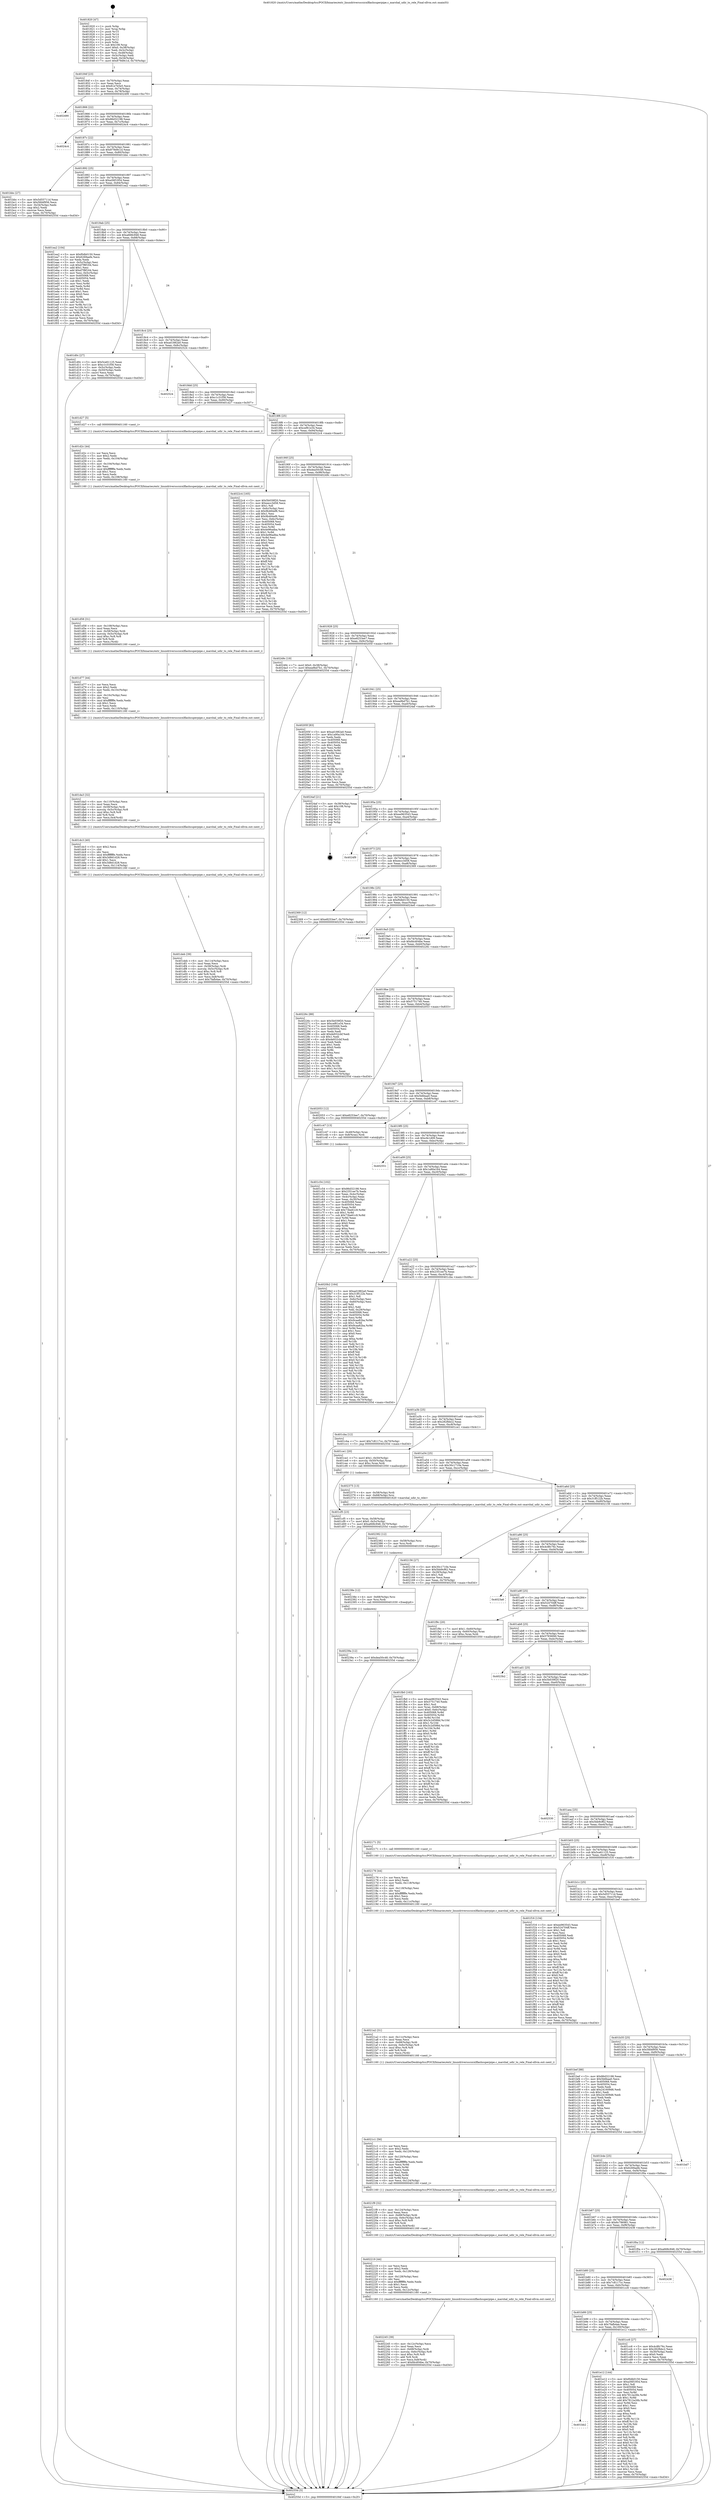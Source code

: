 digraph "0x401820" {
  label = "0x401820 (/mnt/c/Users/mathe/Desktop/tcc/POCII/binaries/extr_linuxdriversscsicxlflashsuperpipe.c_marshal_udir_to_rele_Final-ollvm.out::main(0))"
  labelloc = "t"
  node[shape=record]

  Entry [label="",width=0.3,height=0.3,shape=circle,fillcolor=black,style=filled]
  "0x40184f" [label="{
     0x40184f [23]\l
     | [instrs]\l
     &nbsp;&nbsp;0x40184f \<+3\>: mov -0x70(%rbp),%eax\l
     &nbsp;&nbsp;0x401852 \<+2\>: mov %eax,%ecx\l
     &nbsp;&nbsp;0x401854 \<+6\>: sub $0x81e7b5e5,%ecx\l
     &nbsp;&nbsp;0x40185a \<+3\>: mov %eax,-0x74(%rbp)\l
     &nbsp;&nbsp;0x40185d \<+3\>: mov %ecx,-0x78(%rbp)\l
     &nbsp;&nbsp;0x401860 \<+6\>: je 0000000000402490 \<main+0xc70\>\l
  }"]
  "0x402490" [label="{
     0x402490\l
  }", style=dashed]
  "0x401866" [label="{
     0x401866 [22]\l
     | [instrs]\l
     &nbsp;&nbsp;0x401866 \<+5\>: jmp 000000000040186b \<main+0x4b\>\l
     &nbsp;&nbsp;0x40186b \<+3\>: mov -0x74(%rbp),%eax\l
     &nbsp;&nbsp;0x40186e \<+5\>: sub $0x86d32198,%eax\l
     &nbsp;&nbsp;0x401873 \<+3\>: mov %eax,-0x7c(%rbp)\l
     &nbsp;&nbsp;0x401876 \<+6\>: je 00000000004024c4 \<main+0xca4\>\l
  }"]
  Exit [label="",width=0.3,height=0.3,shape=circle,fillcolor=black,style=filled,peripheries=2]
  "0x4024c4" [label="{
     0x4024c4\l
  }", style=dashed]
  "0x40187c" [label="{
     0x40187c [22]\l
     | [instrs]\l
     &nbsp;&nbsp;0x40187c \<+5\>: jmp 0000000000401881 \<main+0x61\>\l
     &nbsp;&nbsp;0x401881 \<+3\>: mov -0x74(%rbp),%eax\l
     &nbsp;&nbsp;0x401884 \<+5\>: sub $0x879d9c1d,%eax\l
     &nbsp;&nbsp;0x401889 \<+3\>: mov %eax,-0x80(%rbp)\l
     &nbsp;&nbsp;0x40188c \<+6\>: je 0000000000401bbc \<main+0x39c\>\l
  }"]
  "0x40239a" [label="{
     0x40239a [12]\l
     | [instrs]\l
     &nbsp;&nbsp;0x40239a \<+7\>: movl $0xdea50c48,-0x70(%rbp)\l
     &nbsp;&nbsp;0x4023a1 \<+5\>: jmp 000000000040255d \<main+0xd3d\>\l
  }"]
  "0x401bbc" [label="{
     0x401bbc [27]\l
     | [instrs]\l
     &nbsp;&nbsp;0x401bbc \<+5\>: mov $0x5d55711d,%eax\l
     &nbsp;&nbsp;0x401bc1 \<+5\>: mov $0x5fd4f956,%ecx\l
     &nbsp;&nbsp;0x401bc6 \<+3\>: mov -0x34(%rbp),%edx\l
     &nbsp;&nbsp;0x401bc9 \<+3\>: cmp $0x2,%edx\l
     &nbsp;&nbsp;0x401bcc \<+3\>: cmovne %ecx,%eax\l
     &nbsp;&nbsp;0x401bcf \<+3\>: mov %eax,-0x70(%rbp)\l
     &nbsp;&nbsp;0x401bd2 \<+5\>: jmp 000000000040255d \<main+0xd3d\>\l
  }"]
  "0x401892" [label="{
     0x401892 [25]\l
     | [instrs]\l
     &nbsp;&nbsp;0x401892 \<+5\>: jmp 0000000000401897 \<main+0x77\>\l
     &nbsp;&nbsp;0x401897 \<+3\>: mov -0x74(%rbp),%eax\l
     &nbsp;&nbsp;0x40189a \<+5\>: sub $0xa56f1954,%eax\l
     &nbsp;&nbsp;0x40189f \<+6\>: mov %eax,-0x84(%rbp)\l
     &nbsp;&nbsp;0x4018a5 \<+6\>: je 0000000000401ea2 \<main+0x682\>\l
  }"]
  "0x40255d" [label="{
     0x40255d [5]\l
     | [instrs]\l
     &nbsp;&nbsp;0x40255d \<+5\>: jmp 000000000040184f \<main+0x2f\>\l
  }"]
  "0x401820" [label="{
     0x401820 [47]\l
     | [instrs]\l
     &nbsp;&nbsp;0x401820 \<+1\>: push %rbp\l
     &nbsp;&nbsp;0x401821 \<+3\>: mov %rsp,%rbp\l
     &nbsp;&nbsp;0x401824 \<+2\>: push %r15\l
     &nbsp;&nbsp;0x401826 \<+2\>: push %r14\l
     &nbsp;&nbsp;0x401828 \<+2\>: push %r13\l
     &nbsp;&nbsp;0x40182a \<+2\>: push %r12\l
     &nbsp;&nbsp;0x40182c \<+1\>: push %rbx\l
     &nbsp;&nbsp;0x40182d \<+7\>: sub $0x108,%rsp\l
     &nbsp;&nbsp;0x401834 \<+7\>: movl $0x0,-0x38(%rbp)\l
     &nbsp;&nbsp;0x40183b \<+3\>: mov %edi,-0x3c(%rbp)\l
     &nbsp;&nbsp;0x40183e \<+4\>: mov %rsi,-0x48(%rbp)\l
     &nbsp;&nbsp;0x401842 \<+3\>: mov -0x3c(%rbp),%edi\l
     &nbsp;&nbsp;0x401845 \<+3\>: mov %edi,-0x34(%rbp)\l
     &nbsp;&nbsp;0x401848 \<+7\>: movl $0x879d9c1d,-0x70(%rbp)\l
  }"]
  "0x40238e" [label="{
     0x40238e [12]\l
     | [instrs]\l
     &nbsp;&nbsp;0x40238e \<+4\>: mov -0x68(%rbp),%rsi\l
     &nbsp;&nbsp;0x402392 \<+3\>: mov %rsi,%rdi\l
     &nbsp;&nbsp;0x402395 \<+5\>: call 0000000000401030 \<free@plt\>\l
     | [calls]\l
     &nbsp;&nbsp;0x401030 \{1\} (unknown)\l
  }"]
  "0x401ea2" [label="{
     0x401ea2 [104]\l
     | [instrs]\l
     &nbsp;&nbsp;0x401ea2 \<+5\>: mov $0xf0db0150,%eax\l
     &nbsp;&nbsp;0x401ea7 \<+5\>: mov $0x6269aefe,%ecx\l
     &nbsp;&nbsp;0x401eac \<+2\>: xor %edx,%edx\l
     &nbsp;&nbsp;0x401eae \<+3\>: mov -0x5c(%rbp),%esi\l
     &nbsp;&nbsp;0x401eb1 \<+6\>: sub $0xd7f8f164,%esi\l
     &nbsp;&nbsp;0x401eb7 \<+3\>: add $0x1,%esi\l
     &nbsp;&nbsp;0x401eba \<+6\>: add $0xd7f8f164,%esi\l
     &nbsp;&nbsp;0x401ec0 \<+3\>: mov %esi,-0x5c(%rbp)\l
     &nbsp;&nbsp;0x401ec3 \<+7\>: mov 0x405068,%esi\l
     &nbsp;&nbsp;0x401eca \<+7\>: mov 0x405054,%edi\l
     &nbsp;&nbsp;0x401ed1 \<+3\>: sub $0x1,%edx\l
     &nbsp;&nbsp;0x401ed4 \<+3\>: mov %esi,%r8d\l
     &nbsp;&nbsp;0x401ed7 \<+3\>: add %edx,%r8d\l
     &nbsp;&nbsp;0x401eda \<+4\>: imul %r8d,%esi\l
     &nbsp;&nbsp;0x401ede \<+3\>: and $0x1,%esi\l
     &nbsp;&nbsp;0x401ee1 \<+3\>: cmp $0x0,%esi\l
     &nbsp;&nbsp;0x401ee4 \<+4\>: sete %r9b\l
     &nbsp;&nbsp;0x401ee8 \<+3\>: cmp $0xa,%edi\l
     &nbsp;&nbsp;0x401eeb \<+4\>: setl %r10b\l
     &nbsp;&nbsp;0x401eef \<+3\>: mov %r9b,%r11b\l
     &nbsp;&nbsp;0x401ef2 \<+3\>: and %r10b,%r11b\l
     &nbsp;&nbsp;0x401ef5 \<+3\>: xor %r10b,%r9b\l
     &nbsp;&nbsp;0x401ef8 \<+3\>: or %r9b,%r11b\l
     &nbsp;&nbsp;0x401efb \<+4\>: test $0x1,%r11b\l
     &nbsp;&nbsp;0x401eff \<+3\>: cmovne %ecx,%eax\l
     &nbsp;&nbsp;0x401f02 \<+3\>: mov %eax,-0x70(%rbp)\l
     &nbsp;&nbsp;0x401f05 \<+5\>: jmp 000000000040255d \<main+0xd3d\>\l
  }"]
  "0x4018ab" [label="{
     0x4018ab [25]\l
     | [instrs]\l
     &nbsp;&nbsp;0x4018ab \<+5\>: jmp 00000000004018b0 \<main+0x90\>\l
     &nbsp;&nbsp;0x4018b0 \<+3\>: mov -0x74(%rbp),%eax\l
     &nbsp;&nbsp;0x4018b3 \<+5\>: sub $0xa668c948,%eax\l
     &nbsp;&nbsp;0x4018b8 \<+6\>: mov %eax,-0x88(%rbp)\l
     &nbsp;&nbsp;0x4018be \<+6\>: je 0000000000401d0c \<main+0x4ec\>\l
  }"]
  "0x402382" [label="{
     0x402382 [12]\l
     | [instrs]\l
     &nbsp;&nbsp;0x402382 \<+4\>: mov -0x58(%rbp),%rsi\l
     &nbsp;&nbsp;0x402386 \<+3\>: mov %rsi,%rdi\l
     &nbsp;&nbsp;0x402389 \<+5\>: call 0000000000401030 \<free@plt\>\l
     | [calls]\l
     &nbsp;&nbsp;0x401030 \{1\} (unknown)\l
  }"]
  "0x401d0c" [label="{
     0x401d0c [27]\l
     | [instrs]\l
     &nbsp;&nbsp;0x401d0c \<+5\>: mov $0x5ce61125,%eax\l
     &nbsp;&nbsp;0x401d11 \<+5\>: mov $0xc1c31f56,%ecx\l
     &nbsp;&nbsp;0x401d16 \<+3\>: mov -0x5c(%rbp),%edx\l
     &nbsp;&nbsp;0x401d19 \<+3\>: cmp -0x50(%rbp),%edx\l
     &nbsp;&nbsp;0x401d1c \<+3\>: cmovl %ecx,%eax\l
     &nbsp;&nbsp;0x401d1f \<+3\>: mov %eax,-0x70(%rbp)\l
     &nbsp;&nbsp;0x401d22 \<+5\>: jmp 000000000040255d \<main+0xd3d\>\l
  }"]
  "0x4018c4" [label="{
     0x4018c4 [25]\l
     | [instrs]\l
     &nbsp;&nbsp;0x4018c4 \<+5\>: jmp 00000000004018c9 \<main+0xa9\>\l
     &nbsp;&nbsp;0x4018c9 \<+3\>: mov -0x74(%rbp),%eax\l
     &nbsp;&nbsp;0x4018cc \<+5\>: sub $0xad1882a0,%eax\l
     &nbsp;&nbsp;0x4018d1 \<+6\>: mov %eax,-0x8c(%rbp)\l
     &nbsp;&nbsp;0x4018d7 \<+6\>: je 0000000000402524 \<main+0xd04\>\l
  }"]
  "0x402245" [label="{
     0x402245 [39]\l
     | [instrs]\l
     &nbsp;&nbsp;0x402245 \<+6\>: mov -0x12c(%rbp),%ecx\l
     &nbsp;&nbsp;0x40224b \<+3\>: imul %eax,%ecx\l
     &nbsp;&nbsp;0x40224e \<+4\>: mov -0x68(%rbp),%rdi\l
     &nbsp;&nbsp;0x402252 \<+4\>: movslq -0x6c(%rbp),%r8\l
     &nbsp;&nbsp;0x402256 \<+4\>: imul $0xc,%r8,%r8\l
     &nbsp;&nbsp;0x40225a \<+3\>: add %r8,%rdi\l
     &nbsp;&nbsp;0x40225d \<+3\>: mov %ecx,0x8(%rdi)\l
     &nbsp;&nbsp;0x402260 \<+7\>: movl $0xfdcd04be,-0x70(%rbp)\l
     &nbsp;&nbsp;0x402267 \<+5\>: jmp 000000000040255d \<main+0xd3d\>\l
  }"]
  "0x402524" [label="{
     0x402524\l
  }", style=dashed]
  "0x4018dd" [label="{
     0x4018dd [25]\l
     | [instrs]\l
     &nbsp;&nbsp;0x4018dd \<+5\>: jmp 00000000004018e2 \<main+0xc2\>\l
     &nbsp;&nbsp;0x4018e2 \<+3\>: mov -0x74(%rbp),%eax\l
     &nbsp;&nbsp;0x4018e5 \<+5\>: sub $0xc1c31f56,%eax\l
     &nbsp;&nbsp;0x4018ea \<+6\>: mov %eax,-0x90(%rbp)\l
     &nbsp;&nbsp;0x4018f0 \<+6\>: je 0000000000401d27 \<main+0x507\>\l
  }"]
  "0x402219" [label="{
     0x402219 [44]\l
     | [instrs]\l
     &nbsp;&nbsp;0x402219 \<+2\>: xor %ecx,%ecx\l
     &nbsp;&nbsp;0x40221b \<+5\>: mov $0x2,%edx\l
     &nbsp;&nbsp;0x402220 \<+6\>: mov %edx,-0x128(%rbp)\l
     &nbsp;&nbsp;0x402226 \<+1\>: cltd\l
     &nbsp;&nbsp;0x402227 \<+6\>: mov -0x128(%rbp),%esi\l
     &nbsp;&nbsp;0x40222d \<+2\>: idiv %esi\l
     &nbsp;&nbsp;0x40222f \<+6\>: imul $0xfffffffe,%edx,%edx\l
     &nbsp;&nbsp;0x402235 \<+3\>: sub $0x1,%ecx\l
     &nbsp;&nbsp;0x402238 \<+2\>: sub %ecx,%edx\l
     &nbsp;&nbsp;0x40223a \<+6\>: mov %edx,-0x12c(%rbp)\l
     &nbsp;&nbsp;0x402240 \<+5\>: call 0000000000401160 \<next_i\>\l
     | [calls]\l
     &nbsp;&nbsp;0x401160 \{1\} (/mnt/c/Users/mathe/Desktop/tcc/POCII/binaries/extr_linuxdriversscsicxlflashsuperpipe.c_marshal_udir_to_rele_Final-ollvm.out::next_i)\l
  }"]
  "0x401d27" [label="{
     0x401d27 [5]\l
     | [instrs]\l
     &nbsp;&nbsp;0x401d27 \<+5\>: call 0000000000401160 \<next_i\>\l
     | [calls]\l
     &nbsp;&nbsp;0x401160 \{1\} (/mnt/c/Users/mathe/Desktop/tcc/POCII/binaries/extr_linuxdriversscsicxlflashsuperpipe.c_marshal_udir_to_rele_Final-ollvm.out::next_i)\l
  }"]
  "0x4018f6" [label="{
     0x4018f6 [25]\l
     | [instrs]\l
     &nbsp;&nbsp;0x4018f6 \<+5\>: jmp 00000000004018fb \<main+0xdb\>\l
     &nbsp;&nbsp;0x4018fb \<+3\>: mov -0x74(%rbp),%eax\l
     &nbsp;&nbsp;0x4018fe \<+5\>: sub $0xcef61e34,%eax\l
     &nbsp;&nbsp;0x401903 \<+6\>: mov %eax,-0x94(%rbp)\l
     &nbsp;&nbsp;0x401909 \<+6\>: je 00000000004022c4 \<main+0xaa4\>\l
  }"]
  "0x4021f9" [label="{
     0x4021f9 [32]\l
     | [instrs]\l
     &nbsp;&nbsp;0x4021f9 \<+6\>: mov -0x124(%rbp),%ecx\l
     &nbsp;&nbsp;0x4021ff \<+3\>: imul %eax,%ecx\l
     &nbsp;&nbsp;0x402202 \<+4\>: mov -0x68(%rbp),%rdi\l
     &nbsp;&nbsp;0x402206 \<+4\>: movslq -0x6c(%rbp),%r8\l
     &nbsp;&nbsp;0x40220a \<+4\>: imul $0xc,%r8,%r8\l
     &nbsp;&nbsp;0x40220e \<+3\>: add %r8,%rdi\l
     &nbsp;&nbsp;0x402211 \<+3\>: mov %ecx,0x4(%rdi)\l
     &nbsp;&nbsp;0x402214 \<+5\>: call 0000000000401160 \<next_i\>\l
     | [calls]\l
     &nbsp;&nbsp;0x401160 \{1\} (/mnt/c/Users/mathe/Desktop/tcc/POCII/binaries/extr_linuxdriversscsicxlflashsuperpipe.c_marshal_udir_to_rele_Final-ollvm.out::next_i)\l
  }"]
  "0x4022c4" [label="{
     0x4022c4 [165]\l
     | [instrs]\l
     &nbsp;&nbsp;0x4022c4 \<+5\>: mov $0x5b039f20,%eax\l
     &nbsp;&nbsp;0x4022c9 \<+5\>: mov $0xeecc3d58,%ecx\l
     &nbsp;&nbsp;0x4022ce \<+2\>: mov $0x1,%dl\l
     &nbsp;&nbsp;0x4022d0 \<+3\>: mov -0x6c(%rbp),%esi\l
     &nbsp;&nbsp;0x4022d3 \<+6\>: sub $0x9b484ef6,%esi\l
     &nbsp;&nbsp;0x4022d9 \<+3\>: add $0x1,%esi\l
     &nbsp;&nbsp;0x4022dc \<+6\>: add $0x9b484ef6,%esi\l
     &nbsp;&nbsp;0x4022e2 \<+3\>: mov %esi,-0x6c(%rbp)\l
     &nbsp;&nbsp;0x4022e5 \<+7\>: mov 0x405068,%esi\l
     &nbsp;&nbsp;0x4022ec \<+7\>: mov 0x405054,%edi\l
     &nbsp;&nbsp;0x4022f3 \<+3\>: mov %esi,%r8d\l
     &nbsp;&nbsp;0x4022f6 \<+7\>: add $0x4e96adba,%r8d\l
     &nbsp;&nbsp;0x4022fd \<+4\>: sub $0x1,%r8d\l
     &nbsp;&nbsp;0x402301 \<+7\>: sub $0x4e96adba,%r8d\l
     &nbsp;&nbsp;0x402308 \<+4\>: imul %r8d,%esi\l
     &nbsp;&nbsp;0x40230c \<+3\>: and $0x1,%esi\l
     &nbsp;&nbsp;0x40230f \<+3\>: cmp $0x0,%esi\l
     &nbsp;&nbsp;0x402312 \<+4\>: sete %r9b\l
     &nbsp;&nbsp;0x402316 \<+3\>: cmp $0xa,%edi\l
     &nbsp;&nbsp;0x402319 \<+4\>: setl %r10b\l
     &nbsp;&nbsp;0x40231d \<+3\>: mov %r9b,%r11b\l
     &nbsp;&nbsp;0x402320 \<+4\>: xor $0xff,%r11b\l
     &nbsp;&nbsp;0x402324 \<+3\>: mov %r10b,%bl\l
     &nbsp;&nbsp;0x402327 \<+3\>: xor $0xff,%bl\l
     &nbsp;&nbsp;0x40232a \<+3\>: xor $0x1,%dl\l
     &nbsp;&nbsp;0x40232d \<+3\>: mov %r11b,%r14b\l
     &nbsp;&nbsp;0x402330 \<+4\>: and $0xff,%r14b\l
     &nbsp;&nbsp;0x402334 \<+3\>: and %dl,%r9b\l
     &nbsp;&nbsp;0x402337 \<+3\>: mov %bl,%r15b\l
     &nbsp;&nbsp;0x40233a \<+4\>: and $0xff,%r15b\l
     &nbsp;&nbsp;0x40233e \<+3\>: and %dl,%r10b\l
     &nbsp;&nbsp;0x402341 \<+3\>: or %r9b,%r14b\l
     &nbsp;&nbsp;0x402344 \<+3\>: or %r10b,%r15b\l
     &nbsp;&nbsp;0x402347 \<+3\>: xor %r15b,%r14b\l
     &nbsp;&nbsp;0x40234a \<+3\>: or %bl,%r11b\l
     &nbsp;&nbsp;0x40234d \<+4\>: xor $0xff,%r11b\l
     &nbsp;&nbsp;0x402351 \<+3\>: or $0x1,%dl\l
     &nbsp;&nbsp;0x402354 \<+3\>: and %dl,%r11b\l
     &nbsp;&nbsp;0x402357 \<+3\>: or %r11b,%r14b\l
     &nbsp;&nbsp;0x40235a \<+4\>: test $0x1,%r14b\l
     &nbsp;&nbsp;0x40235e \<+3\>: cmovne %ecx,%eax\l
     &nbsp;&nbsp;0x402361 \<+3\>: mov %eax,-0x70(%rbp)\l
     &nbsp;&nbsp;0x402364 \<+5\>: jmp 000000000040255d \<main+0xd3d\>\l
  }"]
  "0x40190f" [label="{
     0x40190f [25]\l
     | [instrs]\l
     &nbsp;&nbsp;0x40190f \<+5\>: jmp 0000000000401914 \<main+0xf4\>\l
     &nbsp;&nbsp;0x401914 \<+3\>: mov -0x74(%rbp),%eax\l
     &nbsp;&nbsp;0x401917 \<+5\>: sub $0xdea50c48,%eax\l
     &nbsp;&nbsp;0x40191c \<+6\>: mov %eax,-0x98(%rbp)\l
     &nbsp;&nbsp;0x401922 \<+6\>: je 000000000040249c \<main+0xc7c\>\l
  }"]
  "0x4021c1" [label="{
     0x4021c1 [56]\l
     | [instrs]\l
     &nbsp;&nbsp;0x4021c1 \<+2\>: xor %ecx,%ecx\l
     &nbsp;&nbsp;0x4021c3 \<+5\>: mov $0x2,%edx\l
     &nbsp;&nbsp;0x4021c8 \<+6\>: mov %edx,-0x120(%rbp)\l
     &nbsp;&nbsp;0x4021ce \<+1\>: cltd\l
     &nbsp;&nbsp;0x4021cf \<+6\>: mov -0x120(%rbp),%esi\l
     &nbsp;&nbsp;0x4021d5 \<+2\>: idiv %esi\l
     &nbsp;&nbsp;0x4021d7 \<+6\>: imul $0xfffffffe,%edx,%edx\l
     &nbsp;&nbsp;0x4021dd \<+3\>: mov %ecx,%r9d\l
     &nbsp;&nbsp;0x4021e0 \<+3\>: sub %edx,%r9d\l
     &nbsp;&nbsp;0x4021e3 \<+2\>: mov %ecx,%edx\l
     &nbsp;&nbsp;0x4021e5 \<+3\>: sub $0x1,%edx\l
     &nbsp;&nbsp;0x4021e8 \<+3\>: add %edx,%r9d\l
     &nbsp;&nbsp;0x4021eb \<+3\>: sub %r9d,%ecx\l
     &nbsp;&nbsp;0x4021ee \<+6\>: mov %ecx,-0x124(%rbp)\l
     &nbsp;&nbsp;0x4021f4 \<+5\>: call 0000000000401160 \<next_i\>\l
     | [calls]\l
     &nbsp;&nbsp;0x401160 \{1\} (/mnt/c/Users/mathe/Desktop/tcc/POCII/binaries/extr_linuxdriversscsicxlflashsuperpipe.c_marshal_udir_to_rele_Final-ollvm.out::next_i)\l
  }"]
  "0x40249c" [label="{
     0x40249c [19]\l
     | [instrs]\l
     &nbsp;&nbsp;0x40249c \<+7\>: movl $0x0,-0x38(%rbp)\l
     &nbsp;&nbsp;0x4024a3 \<+7\>: movl $0xea9bd7b1,-0x70(%rbp)\l
     &nbsp;&nbsp;0x4024aa \<+5\>: jmp 000000000040255d \<main+0xd3d\>\l
  }"]
  "0x401928" [label="{
     0x401928 [25]\l
     | [instrs]\l
     &nbsp;&nbsp;0x401928 \<+5\>: jmp 000000000040192d \<main+0x10d\>\l
     &nbsp;&nbsp;0x40192d \<+3\>: mov -0x74(%rbp),%eax\l
     &nbsp;&nbsp;0x401930 \<+5\>: sub $0xe8253ee7,%eax\l
     &nbsp;&nbsp;0x401935 \<+6\>: mov %eax,-0x9c(%rbp)\l
     &nbsp;&nbsp;0x40193b \<+6\>: je 000000000040205f \<main+0x83f\>\l
  }"]
  "0x4021a2" [label="{
     0x4021a2 [31]\l
     | [instrs]\l
     &nbsp;&nbsp;0x4021a2 \<+6\>: mov -0x11c(%rbp),%ecx\l
     &nbsp;&nbsp;0x4021a8 \<+3\>: imul %eax,%ecx\l
     &nbsp;&nbsp;0x4021ab \<+4\>: mov -0x68(%rbp),%rdi\l
     &nbsp;&nbsp;0x4021af \<+4\>: movslq -0x6c(%rbp),%r8\l
     &nbsp;&nbsp;0x4021b3 \<+4\>: imul $0xc,%r8,%r8\l
     &nbsp;&nbsp;0x4021b7 \<+3\>: add %r8,%rdi\l
     &nbsp;&nbsp;0x4021ba \<+2\>: mov %ecx,(%rdi)\l
     &nbsp;&nbsp;0x4021bc \<+5\>: call 0000000000401160 \<next_i\>\l
     | [calls]\l
     &nbsp;&nbsp;0x401160 \{1\} (/mnt/c/Users/mathe/Desktop/tcc/POCII/binaries/extr_linuxdriversscsicxlflashsuperpipe.c_marshal_udir_to_rele_Final-ollvm.out::next_i)\l
  }"]
  "0x40205f" [label="{
     0x40205f [83]\l
     | [instrs]\l
     &nbsp;&nbsp;0x40205f \<+5\>: mov $0xad1882a0,%eax\l
     &nbsp;&nbsp;0x402064 \<+5\>: mov $0x1a90a164,%ecx\l
     &nbsp;&nbsp;0x402069 \<+2\>: xor %edx,%edx\l
     &nbsp;&nbsp;0x40206b \<+7\>: mov 0x405068,%esi\l
     &nbsp;&nbsp;0x402072 \<+7\>: mov 0x405054,%edi\l
     &nbsp;&nbsp;0x402079 \<+3\>: sub $0x1,%edx\l
     &nbsp;&nbsp;0x40207c \<+3\>: mov %esi,%r8d\l
     &nbsp;&nbsp;0x40207f \<+3\>: add %edx,%r8d\l
     &nbsp;&nbsp;0x402082 \<+4\>: imul %r8d,%esi\l
     &nbsp;&nbsp;0x402086 \<+3\>: and $0x1,%esi\l
     &nbsp;&nbsp;0x402089 \<+3\>: cmp $0x0,%esi\l
     &nbsp;&nbsp;0x40208c \<+4\>: sete %r9b\l
     &nbsp;&nbsp;0x402090 \<+3\>: cmp $0xa,%edi\l
     &nbsp;&nbsp;0x402093 \<+4\>: setl %r10b\l
     &nbsp;&nbsp;0x402097 \<+3\>: mov %r9b,%r11b\l
     &nbsp;&nbsp;0x40209a \<+3\>: and %r10b,%r11b\l
     &nbsp;&nbsp;0x40209d \<+3\>: xor %r10b,%r9b\l
     &nbsp;&nbsp;0x4020a0 \<+3\>: or %r9b,%r11b\l
     &nbsp;&nbsp;0x4020a3 \<+4\>: test $0x1,%r11b\l
     &nbsp;&nbsp;0x4020a7 \<+3\>: cmovne %ecx,%eax\l
     &nbsp;&nbsp;0x4020aa \<+3\>: mov %eax,-0x70(%rbp)\l
     &nbsp;&nbsp;0x4020ad \<+5\>: jmp 000000000040255d \<main+0xd3d\>\l
  }"]
  "0x401941" [label="{
     0x401941 [25]\l
     | [instrs]\l
     &nbsp;&nbsp;0x401941 \<+5\>: jmp 0000000000401946 \<main+0x126\>\l
     &nbsp;&nbsp;0x401946 \<+3\>: mov -0x74(%rbp),%eax\l
     &nbsp;&nbsp;0x401949 \<+5\>: sub $0xea9bd7b1,%eax\l
     &nbsp;&nbsp;0x40194e \<+6\>: mov %eax,-0xa0(%rbp)\l
     &nbsp;&nbsp;0x401954 \<+6\>: je 00000000004024af \<main+0xc8f\>\l
  }"]
  "0x402176" [label="{
     0x402176 [44]\l
     | [instrs]\l
     &nbsp;&nbsp;0x402176 \<+2\>: xor %ecx,%ecx\l
     &nbsp;&nbsp;0x402178 \<+5\>: mov $0x2,%edx\l
     &nbsp;&nbsp;0x40217d \<+6\>: mov %edx,-0x118(%rbp)\l
     &nbsp;&nbsp;0x402183 \<+1\>: cltd\l
     &nbsp;&nbsp;0x402184 \<+6\>: mov -0x118(%rbp),%esi\l
     &nbsp;&nbsp;0x40218a \<+2\>: idiv %esi\l
     &nbsp;&nbsp;0x40218c \<+6\>: imul $0xfffffffe,%edx,%edx\l
     &nbsp;&nbsp;0x402192 \<+3\>: sub $0x1,%ecx\l
     &nbsp;&nbsp;0x402195 \<+2\>: sub %ecx,%edx\l
     &nbsp;&nbsp;0x402197 \<+6\>: mov %edx,-0x11c(%rbp)\l
     &nbsp;&nbsp;0x40219d \<+5\>: call 0000000000401160 \<next_i\>\l
     | [calls]\l
     &nbsp;&nbsp;0x401160 \{1\} (/mnt/c/Users/mathe/Desktop/tcc/POCII/binaries/extr_linuxdriversscsicxlflashsuperpipe.c_marshal_udir_to_rele_Final-ollvm.out::next_i)\l
  }"]
  "0x4024af" [label="{
     0x4024af [21]\l
     | [instrs]\l
     &nbsp;&nbsp;0x4024af \<+3\>: mov -0x38(%rbp),%eax\l
     &nbsp;&nbsp;0x4024b2 \<+7\>: add $0x108,%rsp\l
     &nbsp;&nbsp;0x4024b9 \<+1\>: pop %rbx\l
     &nbsp;&nbsp;0x4024ba \<+2\>: pop %r12\l
     &nbsp;&nbsp;0x4024bc \<+2\>: pop %r13\l
     &nbsp;&nbsp;0x4024be \<+2\>: pop %r14\l
     &nbsp;&nbsp;0x4024c0 \<+2\>: pop %r15\l
     &nbsp;&nbsp;0x4024c2 \<+1\>: pop %rbp\l
     &nbsp;&nbsp;0x4024c3 \<+1\>: ret\l
  }"]
  "0x40195a" [label="{
     0x40195a [25]\l
     | [instrs]\l
     &nbsp;&nbsp;0x40195a \<+5\>: jmp 000000000040195f \<main+0x13f\>\l
     &nbsp;&nbsp;0x40195f \<+3\>: mov -0x74(%rbp),%eax\l
     &nbsp;&nbsp;0x401962 \<+5\>: sub $0xee963543,%eax\l
     &nbsp;&nbsp;0x401967 \<+6\>: mov %eax,-0xa4(%rbp)\l
     &nbsp;&nbsp;0x40196d \<+6\>: je 00000000004024f9 \<main+0xcd9\>\l
  }"]
  "0x401fb0" [label="{
     0x401fb0 [163]\l
     | [instrs]\l
     &nbsp;&nbsp;0x401fb0 \<+5\>: mov $0xee963543,%ecx\l
     &nbsp;&nbsp;0x401fb5 \<+5\>: mov $0x5751740,%edx\l
     &nbsp;&nbsp;0x401fba \<+3\>: mov $0x1,%sil\l
     &nbsp;&nbsp;0x401fbd \<+4\>: mov %rax,-0x68(%rbp)\l
     &nbsp;&nbsp;0x401fc1 \<+7\>: movl $0x0,-0x6c(%rbp)\l
     &nbsp;&nbsp;0x401fc8 \<+8\>: mov 0x405068,%r8d\l
     &nbsp;&nbsp;0x401fd0 \<+8\>: mov 0x405054,%r9d\l
     &nbsp;&nbsp;0x401fd8 \<+3\>: mov %r8d,%r10d\l
     &nbsp;&nbsp;0x401fdb \<+7\>: add $0x3c2d588d,%r10d\l
     &nbsp;&nbsp;0x401fe2 \<+4\>: sub $0x1,%r10d\l
     &nbsp;&nbsp;0x401fe6 \<+7\>: sub $0x3c2d588d,%r10d\l
     &nbsp;&nbsp;0x401fed \<+4\>: imul %r10d,%r8d\l
     &nbsp;&nbsp;0x401ff1 \<+4\>: and $0x1,%r8d\l
     &nbsp;&nbsp;0x401ff5 \<+4\>: cmp $0x0,%r8d\l
     &nbsp;&nbsp;0x401ff9 \<+4\>: sete %r11b\l
     &nbsp;&nbsp;0x401ffd \<+4\>: cmp $0xa,%r9d\l
     &nbsp;&nbsp;0x402001 \<+3\>: setl %bl\l
     &nbsp;&nbsp;0x402004 \<+3\>: mov %r11b,%r14b\l
     &nbsp;&nbsp;0x402007 \<+4\>: xor $0xff,%r14b\l
     &nbsp;&nbsp;0x40200b \<+3\>: mov %bl,%r15b\l
     &nbsp;&nbsp;0x40200e \<+4\>: xor $0xff,%r15b\l
     &nbsp;&nbsp;0x402012 \<+4\>: xor $0x1,%sil\l
     &nbsp;&nbsp;0x402016 \<+3\>: mov %r14b,%r12b\l
     &nbsp;&nbsp;0x402019 \<+4\>: and $0xff,%r12b\l
     &nbsp;&nbsp;0x40201d \<+3\>: and %sil,%r11b\l
     &nbsp;&nbsp;0x402020 \<+3\>: mov %r15b,%r13b\l
     &nbsp;&nbsp;0x402023 \<+4\>: and $0xff,%r13b\l
     &nbsp;&nbsp;0x402027 \<+3\>: and %sil,%bl\l
     &nbsp;&nbsp;0x40202a \<+3\>: or %r11b,%r12b\l
     &nbsp;&nbsp;0x40202d \<+3\>: or %bl,%r13b\l
     &nbsp;&nbsp;0x402030 \<+3\>: xor %r13b,%r12b\l
     &nbsp;&nbsp;0x402033 \<+3\>: or %r15b,%r14b\l
     &nbsp;&nbsp;0x402036 \<+4\>: xor $0xff,%r14b\l
     &nbsp;&nbsp;0x40203a \<+4\>: or $0x1,%sil\l
     &nbsp;&nbsp;0x40203e \<+3\>: and %sil,%r14b\l
     &nbsp;&nbsp;0x402041 \<+3\>: or %r14b,%r12b\l
     &nbsp;&nbsp;0x402044 \<+4\>: test $0x1,%r12b\l
     &nbsp;&nbsp;0x402048 \<+3\>: cmovne %edx,%ecx\l
     &nbsp;&nbsp;0x40204b \<+3\>: mov %ecx,-0x70(%rbp)\l
     &nbsp;&nbsp;0x40204e \<+5\>: jmp 000000000040255d \<main+0xd3d\>\l
  }"]
  "0x4024f9" [label="{
     0x4024f9\l
  }", style=dashed]
  "0x401973" [label="{
     0x401973 [25]\l
     | [instrs]\l
     &nbsp;&nbsp;0x401973 \<+5\>: jmp 0000000000401978 \<main+0x158\>\l
     &nbsp;&nbsp;0x401978 \<+3\>: mov -0x74(%rbp),%eax\l
     &nbsp;&nbsp;0x40197b \<+5\>: sub $0xeecc3d58,%eax\l
     &nbsp;&nbsp;0x401980 \<+6\>: mov %eax,-0xa8(%rbp)\l
     &nbsp;&nbsp;0x401986 \<+6\>: je 0000000000402369 \<main+0xb49\>\l
  }"]
  "0x401bb2" [label="{
     0x401bb2\l
  }", style=dashed]
  "0x402369" [label="{
     0x402369 [12]\l
     | [instrs]\l
     &nbsp;&nbsp;0x402369 \<+7\>: movl $0xe8253ee7,-0x70(%rbp)\l
     &nbsp;&nbsp;0x402370 \<+5\>: jmp 000000000040255d \<main+0xd3d\>\l
  }"]
  "0x40198c" [label="{
     0x40198c [25]\l
     | [instrs]\l
     &nbsp;&nbsp;0x40198c \<+5\>: jmp 0000000000401991 \<main+0x171\>\l
     &nbsp;&nbsp;0x401991 \<+3\>: mov -0x74(%rbp),%eax\l
     &nbsp;&nbsp;0x401994 \<+5\>: sub $0xf0db0150,%eax\l
     &nbsp;&nbsp;0x401999 \<+6\>: mov %eax,-0xac(%rbp)\l
     &nbsp;&nbsp;0x40199f \<+6\>: je 00000000004024e0 \<main+0xcc0\>\l
  }"]
  "0x401e12" [label="{
     0x401e12 [144]\l
     | [instrs]\l
     &nbsp;&nbsp;0x401e12 \<+5\>: mov $0xf0db0150,%eax\l
     &nbsp;&nbsp;0x401e17 \<+5\>: mov $0xa56f1954,%ecx\l
     &nbsp;&nbsp;0x401e1c \<+2\>: mov $0x1,%dl\l
     &nbsp;&nbsp;0x401e1e \<+7\>: mov 0x405068,%esi\l
     &nbsp;&nbsp;0x401e25 \<+7\>: mov 0x405054,%edi\l
     &nbsp;&nbsp;0x401e2c \<+3\>: mov %esi,%r8d\l
     &nbsp;&nbsp;0x401e2f \<+7\>: sub $0x7812a26b,%r8d\l
     &nbsp;&nbsp;0x401e36 \<+4\>: sub $0x1,%r8d\l
     &nbsp;&nbsp;0x401e3a \<+7\>: add $0x7812a26b,%r8d\l
     &nbsp;&nbsp;0x401e41 \<+4\>: imul %r8d,%esi\l
     &nbsp;&nbsp;0x401e45 \<+3\>: and $0x1,%esi\l
     &nbsp;&nbsp;0x401e48 \<+3\>: cmp $0x0,%esi\l
     &nbsp;&nbsp;0x401e4b \<+4\>: sete %r9b\l
     &nbsp;&nbsp;0x401e4f \<+3\>: cmp $0xa,%edi\l
     &nbsp;&nbsp;0x401e52 \<+4\>: setl %r10b\l
     &nbsp;&nbsp;0x401e56 \<+3\>: mov %r9b,%r11b\l
     &nbsp;&nbsp;0x401e59 \<+4\>: xor $0xff,%r11b\l
     &nbsp;&nbsp;0x401e5d \<+3\>: mov %r10b,%bl\l
     &nbsp;&nbsp;0x401e60 \<+3\>: xor $0xff,%bl\l
     &nbsp;&nbsp;0x401e63 \<+3\>: xor $0x0,%dl\l
     &nbsp;&nbsp;0x401e66 \<+3\>: mov %r11b,%r14b\l
     &nbsp;&nbsp;0x401e69 \<+4\>: and $0x0,%r14b\l
     &nbsp;&nbsp;0x401e6d \<+3\>: and %dl,%r9b\l
     &nbsp;&nbsp;0x401e70 \<+3\>: mov %bl,%r15b\l
     &nbsp;&nbsp;0x401e73 \<+4\>: and $0x0,%r15b\l
     &nbsp;&nbsp;0x401e77 \<+3\>: and %dl,%r10b\l
     &nbsp;&nbsp;0x401e7a \<+3\>: or %r9b,%r14b\l
     &nbsp;&nbsp;0x401e7d \<+3\>: or %r10b,%r15b\l
     &nbsp;&nbsp;0x401e80 \<+3\>: xor %r15b,%r14b\l
     &nbsp;&nbsp;0x401e83 \<+3\>: or %bl,%r11b\l
     &nbsp;&nbsp;0x401e86 \<+4\>: xor $0xff,%r11b\l
     &nbsp;&nbsp;0x401e8a \<+3\>: or $0x0,%dl\l
     &nbsp;&nbsp;0x401e8d \<+3\>: and %dl,%r11b\l
     &nbsp;&nbsp;0x401e90 \<+3\>: or %r11b,%r14b\l
     &nbsp;&nbsp;0x401e93 \<+4\>: test $0x1,%r14b\l
     &nbsp;&nbsp;0x401e97 \<+3\>: cmovne %ecx,%eax\l
     &nbsp;&nbsp;0x401e9a \<+3\>: mov %eax,-0x70(%rbp)\l
     &nbsp;&nbsp;0x401e9d \<+5\>: jmp 000000000040255d \<main+0xd3d\>\l
  }"]
  "0x4024e0" [label="{
     0x4024e0\l
  }", style=dashed]
  "0x4019a5" [label="{
     0x4019a5 [25]\l
     | [instrs]\l
     &nbsp;&nbsp;0x4019a5 \<+5\>: jmp 00000000004019aa \<main+0x18a\>\l
     &nbsp;&nbsp;0x4019aa \<+3\>: mov -0x74(%rbp),%eax\l
     &nbsp;&nbsp;0x4019ad \<+5\>: sub $0xfdcd04be,%eax\l
     &nbsp;&nbsp;0x4019b2 \<+6\>: mov %eax,-0xb0(%rbp)\l
     &nbsp;&nbsp;0x4019b8 \<+6\>: je 000000000040226c \<main+0xa4c\>\l
  }"]
  "0x401deb" [label="{
     0x401deb [39]\l
     | [instrs]\l
     &nbsp;&nbsp;0x401deb \<+6\>: mov -0x114(%rbp),%ecx\l
     &nbsp;&nbsp;0x401df1 \<+3\>: imul %eax,%ecx\l
     &nbsp;&nbsp;0x401df4 \<+4\>: mov -0x58(%rbp),%rdi\l
     &nbsp;&nbsp;0x401df8 \<+4\>: movslq -0x5c(%rbp),%r8\l
     &nbsp;&nbsp;0x401dfc \<+4\>: imul $0xc,%r8,%r8\l
     &nbsp;&nbsp;0x401e00 \<+3\>: add %r8,%rdi\l
     &nbsp;&nbsp;0x401e03 \<+3\>: mov %ecx,0x8(%rdi)\l
     &nbsp;&nbsp;0x401e06 \<+7\>: movl $0x7fafb4ae,-0x70(%rbp)\l
     &nbsp;&nbsp;0x401e0d \<+5\>: jmp 000000000040255d \<main+0xd3d\>\l
  }"]
  "0x40226c" [label="{
     0x40226c [88]\l
     | [instrs]\l
     &nbsp;&nbsp;0x40226c \<+5\>: mov $0x5b039f20,%eax\l
     &nbsp;&nbsp;0x402271 \<+5\>: mov $0xcef61e34,%ecx\l
     &nbsp;&nbsp;0x402276 \<+7\>: mov 0x405068,%edx\l
     &nbsp;&nbsp;0x40227d \<+7\>: mov 0x405054,%esi\l
     &nbsp;&nbsp;0x402284 \<+2\>: mov %edx,%edi\l
     &nbsp;&nbsp;0x402286 \<+6\>: add $0xde932cbf,%edi\l
     &nbsp;&nbsp;0x40228c \<+3\>: sub $0x1,%edi\l
     &nbsp;&nbsp;0x40228f \<+6\>: sub $0xde932cbf,%edi\l
     &nbsp;&nbsp;0x402295 \<+3\>: imul %edi,%edx\l
     &nbsp;&nbsp;0x402298 \<+3\>: and $0x1,%edx\l
     &nbsp;&nbsp;0x40229b \<+3\>: cmp $0x0,%edx\l
     &nbsp;&nbsp;0x40229e \<+4\>: sete %r8b\l
     &nbsp;&nbsp;0x4022a2 \<+3\>: cmp $0xa,%esi\l
     &nbsp;&nbsp;0x4022a5 \<+4\>: setl %r9b\l
     &nbsp;&nbsp;0x4022a9 \<+3\>: mov %r8b,%r10b\l
     &nbsp;&nbsp;0x4022ac \<+3\>: and %r9b,%r10b\l
     &nbsp;&nbsp;0x4022af \<+3\>: xor %r9b,%r8b\l
     &nbsp;&nbsp;0x4022b2 \<+3\>: or %r8b,%r10b\l
     &nbsp;&nbsp;0x4022b5 \<+4\>: test $0x1,%r10b\l
     &nbsp;&nbsp;0x4022b9 \<+3\>: cmovne %ecx,%eax\l
     &nbsp;&nbsp;0x4022bc \<+3\>: mov %eax,-0x70(%rbp)\l
     &nbsp;&nbsp;0x4022bf \<+5\>: jmp 000000000040255d \<main+0xd3d\>\l
  }"]
  "0x4019be" [label="{
     0x4019be [25]\l
     | [instrs]\l
     &nbsp;&nbsp;0x4019be \<+5\>: jmp 00000000004019c3 \<main+0x1a3\>\l
     &nbsp;&nbsp;0x4019c3 \<+3\>: mov -0x74(%rbp),%eax\l
     &nbsp;&nbsp;0x4019c6 \<+5\>: sub $0x5751740,%eax\l
     &nbsp;&nbsp;0x4019cb \<+6\>: mov %eax,-0xb4(%rbp)\l
     &nbsp;&nbsp;0x4019d1 \<+6\>: je 0000000000402053 \<main+0x833\>\l
  }"]
  "0x401dc3" [label="{
     0x401dc3 [40]\l
     | [instrs]\l
     &nbsp;&nbsp;0x401dc3 \<+5\>: mov $0x2,%ecx\l
     &nbsp;&nbsp;0x401dc8 \<+1\>: cltd\l
     &nbsp;&nbsp;0x401dc9 \<+2\>: idiv %ecx\l
     &nbsp;&nbsp;0x401dcb \<+6\>: imul $0xfffffffe,%edx,%ecx\l
     &nbsp;&nbsp;0x401dd1 \<+6\>: add $0x3d8d1d28,%ecx\l
     &nbsp;&nbsp;0x401dd7 \<+3\>: add $0x1,%ecx\l
     &nbsp;&nbsp;0x401dda \<+6\>: sub $0x3d8d1d28,%ecx\l
     &nbsp;&nbsp;0x401de0 \<+6\>: mov %ecx,-0x114(%rbp)\l
     &nbsp;&nbsp;0x401de6 \<+5\>: call 0000000000401160 \<next_i\>\l
     | [calls]\l
     &nbsp;&nbsp;0x401160 \{1\} (/mnt/c/Users/mathe/Desktop/tcc/POCII/binaries/extr_linuxdriversscsicxlflashsuperpipe.c_marshal_udir_to_rele_Final-ollvm.out::next_i)\l
  }"]
  "0x402053" [label="{
     0x402053 [12]\l
     | [instrs]\l
     &nbsp;&nbsp;0x402053 \<+7\>: movl $0xe8253ee7,-0x70(%rbp)\l
     &nbsp;&nbsp;0x40205a \<+5\>: jmp 000000000040255d \<main+0xd3d\>\l
  }"]
  "0x4019d7" [label="{
     0x4019d7 [25]\l
     | [instrs]\l
     &nbsp;&nbsp;0x4019d7 \<+5\>: jmp 00000000004019dc \<main+0x1bc\>\l
     &nbsp;&nbsp;0x4019dc \<+3\>: mov -0x74(%rbp),%eax\l
     &nbsp;&nbsp;0x4019df \<+5\>: sub $0x5b6baa0,%eax\l
     &nbsp;&nbsp;0x4019e4 \<+6\>: mov %eax,-0xb8(%rbp)\l
     &nbsp;&nbsp;0x4019ea \<+6\>: je 0000000000401c47 \<main+0x427\>\l
  }"]
  "0x401da3" [label="{
     0x401da3 [32]\l
     | [instrs]\l
     &nbsp;&nbsp;0x401da3 \<+6\>: mov -0x110(%rbp),%ecx\l
     &nbsp;&nbsp;0x401da9 \<+3\>: imul %eax,%ecx\l
     &nbsp;&nbsp;0x401dac \<+4\>: mov -0x58(%rbp),%rdi\l
     &nbsp;&nbsp;0x401db0 \<+4\>: movslq -0x5c(%rbp),%r8\l
     &nbsp;&nbsp;0x401db4 \<+4\>: imul $0xc,%r8,%r8\l
     &nbsp;&nbsp;0x401db8 \<+3\>: add %r8,%rdi\l
     &nbsp;&nbsp;0x401dbb \<+3\>: mov %ecx,0x4(%rdi)\l
     &nbsp;&nbsp;0x401dbe \<+5\>: call 0000000000401160 \<next_i\>\l
     | [calls]\l
     &nbsp;&nbsp;0x401160 \{1\} (/mnt/c/Users/mathe/Desktop/tcc/POCII/binaries/extr_linuxdriversscsicxlflashsuperpipe.c_marshal_udir_to_rele_Final-ollvm.out::next_i)\l
  }"]
  "0x401c47" [label="{
     0x401c47 [13]\l
     | [instrs]\l
     &nbsp;&nbsp;0x401c47 \<+4\>: mov -0x48(%rbp),%rax\l
     &nbsp;&nbsp;0x401c4b \<+4\>: mov 0x8(%rax),%rdi\l
     &nbsp;&nbsp;0x401c4f \<+5\>: call 0000000000401060 \<atoi@plt\>\l
     | [calls]\l
     &nbsp;&nbsp;0x401060 \{1\} (unknown)\l
  }"]
  "0x4019f0" [label="{
     0x4019f0 [25]\l
     | [instrs]\l
     &nbsp;&nbsp;0x4019f0 \<+5\>: jmp 00000000004019f5 \<main+0x1d5\>\l
     &nbsp;&nbsp;0x4019f5 \<+3\>: mov -0x74(%rbp),%eax\l
     &nbsp;&nbsp;0x4019f8 \<+5\>: sub $0xcfe1d09,%eax\l
     &nbsp;&nbsp;0x4019fd \<+6\>: mov %eax,-0xbc(%rbp)\l
     &nbsp;&nbsp;0x401a03 \<+6\>: je 0000000000402551 \<main+0xd31\>\l
  }"]
  "0x401d77" [label="{
     0x401d77 [44]\l
     | [instrs]\l
     &nbsp;&nbsp;0x401d77 \<+2\>: xor %ecx,%ecx\l
     &nbsp;&nbsp;0x401d79 \<+5\>: mov $0x2,%edx\l
     &nbsp;&nbsp;0x401d7e \<+6\>: mov %edx,-0x10c(%rbp)\l
     &nbsp;&nbsp;0x401d84 \<+1\>: cltd\l
     &nbsp;&nbsp;0x401d85 \<+6\>: mov -0x10c(%rbp),%esi\l
     &nbsp;&nbsp;0x401d8b \<+2\>: idiv %esi\l
     &nbsp;&nbsp;0x401d8d \<+6\>: imul $0xfffffffe,%edx,%edx\l
     &nbsp;&nbsp;0x401d93 \<+3\>: sub $0x1,%ecx\l
     &nbsp;&nbsp;0x401d96 \<+2\>: sub %ecx,%edx\l
     &nbsp;&nbsp;0x401d98 \<+6\>: mov %edx,-0x110(%rbp)\l
     &nbsp;&nbsp;0x401d9e \<+5\>: call 0000000000401160 \<next_i\>\l
     | [calls]\l
     &nbsp;&nbsp;0x401160 \{1\} (/mnt/c/Users/mathe/Desktop/tcc/POCII/binaries/extr_linuxdriversscsicxlflashsuperpipe.c_marshal_udir_to_rele_Final-ollvm.out::next_i)\l
  }"]
  "0x402551" [label="{
     0x402551\l
  }", style=dashed]
  "0x401a09" [label="{
     0x401a09 [25]\l
     | [instrs]\l
     &nbsp;&nbsp;0x401a09 \<+5\>: jmp 0000000000401a0e \<main+0x1ee\>\l
     &nbsp;&nbsp;0x401a0e \<+3\>: mov -0x74(%rbp),%eax\l
     &nbsp;&nbsp;0x401a11 \<+5\>: sub $0x1a90a164,%eax\l
     &nbsp;&nbsp;0x401a16 \<+6\>: mov %eax,-0xc0(%rbp)\l
     &nbsp;&nbsp;0x401a1c \<+6\>: je 00000000004020b2 \<main+0x892\>\l
  }"]
  "0x401d58" [label="{
     0x401d58 [31]\l
     | [instrs]\l
     &nbsp;&nbsp;0x401d58 \<+6\>: mov -0x108(%rbp),%ecx\l
     &nbsp;&nbsp;0x401d5e \<+3\>: imul %eax,%ecx\l
     &nbsp;&nbsp;0x401d61 \<+4\>: mov -0x58(%rbp),%rdi\l
     &nbsp;&nbsp;0x401d65 \<+4\>: movslq -0x5c(%rbp),%r8\l
     &nbsp;&nbsp;0x401d69 \<+4\>: imul $0xc,%r8,%r8\l
     &nbsp;&nbsp;0x401d6d \<+3\>: add %r8,%rdi\l
     &nbsp;&nbsp;0x401d70 \<+2\>: mov %ecx,(%rdi)\l
     &nbsp;&nbsp;0x401d72 \<+5\>: call 0000000000401160 \<next_i\>\l
     | [calls]\l
     &nbsp;&nbsp;0x401160 \{1\} (/mnt/c/Users/mathe/Desktop/tcc/POCII/binaries/extr_linuxdriversscsicxlflashsuperpipe.c_marshal_udir_to_rele_Final-ollvm.out::next_i)\l
  }"]
  "0x4020b2" [label="{
     0x4020b2 [164]\l
     | [instrs]\l
     &nbsp;&nbsp;0x4020b2 \<+5\>: mov $0xad1882a0,%eax\l
     &nbsp;&nbsp;0x4020b7 \<+5\>: mov $0x31ff122b,%ecx\l
     &nbsp;&nbsp;0x4020bc \<+2\>: mov $0x1,%dl\l
     &nbsp;&nbsp;0x4020be \<+3\>: mov -0x6c(%rbp),%esi\l
     &nbsp;&nbsp;0x4020c1 \<+3\>: cmp -0x60(%rbp),%esi\l
     &nbsp;&nbsp;0x4020c4 \<+4\>: setl %dil\l
     &nbsp;&nbsp;0x4020c8 \<+4\>: and $0x1,%dil\l
     &nbsp;&nbsp;0x4020cc \<+4\>: mov %dil,-0x29(%rbp)\l
     &nbsp;&nbsp;0x4020d0 \<+7\>: mov 0x405068,%esi\l
     &nbsp;&nbsp;0x4020d7 \<+8\>: mov 0x405054,%r8d\l
     &nbsp;&nbsp;0x4020df \<+3\>: mov %esi,%r9d\l
     &nbsp;&nbsp;0x4020e2 \<+7\>: sub $0x9caa82ba,%r9d\l
     &nbsp;&nbsp;0x4020e9 \<+4\>: sub $0x1,%r9d\l
     &nbsp;&nbsp;0x4020ed \<+7\>: add $0x9caa82ba,%r9d\l
     &nbsp;&nbsp;0x4020f4 \<+4\>: imul %r9d,%esi\l
     &nbsp;&nbsp;0x4020f8 \<+3\>: and $0x1,%esi\l
     &nbsp;&nbsp;0x4020fb \<+3\>: cmp $0x0,%esi\l
     &nbsp;&nbsp;0x4020fe \<+4\>: sete %dil\l
     &nbsp;&nbsp;0x402102 \<+4\>: cmp $0xa,%r8d\l
     &nbsp;&nbsp;0x402106 \<+4\>: setl %r10b\l
     &nbsp;&nbsp;0x40210a \<+3\>: mov %dil,%r11b\l
     &nbsp;&nbsp;0x40210d \<+4\>: xor $0xff,%r11b\l
     &nbsp;&nbsp;0x402111 \<+3\>: mov %r10b,%bl\l
     &nbsp;&nbsp;0x402114 \<+3\>: xor $0xff,%bl\l
     &nbsp;&nbsp;0x402117 \<+3\>: xor $0x0,%dl\l
     &nbsp;&nbsp;0x40211a \<+3\>: mov %r11b,%r14b\l
     &nbsp;&nbsp;0x40211d \<+4\>: and $0x0,%r14b\l
     &nbsp;&nbsp;0x402121 \<+3\>: and %dl,%dil\l
     &nbsp;&nbsp;0x402124 \<+3\>: mov %bl,%r15b\l
     &nbsp;&nbsp;0x402127 \<+4\>: and $0x0,%r15b\l
     &nbsp;&nbsp;0x40212b \<+3\>: and %dl,%r10b\l
     &nbsp;&nbsp;0x40212e \<+3\>: or %dil,%r14b\l
     &nbsp;&nbsp;0x402131 \<+3\>: or %r10b,%r15b\l
     &nbsp;&nbsp;0x402134 \<+3\>: xor %r15b,%r14b\l
     &nbsp;&nbsp;0x402137 \<+3\>: or %bl,%r11b\l
     &nbsp;&nbsp;0x40213a \<+4\>: xor $0xff,%r11b\l
     &nbsp;&nbsp;0x40213e \<+3\>: or $0x0,%dl\l
     &nbsp;&nbsp;0x402141 \<+3\>: and %dl,%r11b\l
     &nbsp;&nbsp;0x402144 \<+3\>: or %r11b,%r14b\l
     &nbsp;&nbsp;0x402147 \<+4\>: test $0x1,%r14b\l
     &nbsp;&nbsp;0x40214b \<+3\>: cmovne %ecx,%eax\l
     &nbsp;&nbsp;0x40214e \<+3\>: mov %eax,-0x70(%rbp)\l
     &nbsp;&nbsp;0x402151 \<+5\>: jmp 000000000040255d \<main+0xd3d\>\l
  }"]
  "0x401a22" [label="{
     0x401a22 [25]\l
     | [instrs]\l
     &nbsp;&nbsp;0x401a22 \<+5\>: jmp 0000000000401a27 \<main+0x207\>\l
     &nbsp;&nbsp;0x401a27 \<+3\>: mov -0x74(%rbp),%eax\l
     &nbsp;&nbsp;0x401a2a \<+5\>: sub $0x2351ee7b,%eax\l
     &nbsp;&nbsp;0x401a2f \<+6\>: mov %eax,-0xc4(%rbp)\l
     &nbsp;&nbsp;0x401a35 \<+6\>: je 0000000000401cba \<main+0x49a\>\l
  }"]
  "0x401d2c" [label="{
     0x401d2c [44]\l
     | [instrs]\l
     &nbsp;&nbsp;0x401d2c \<+2\>: xor %ecx,%ecx\l
     &nbsp;&nbsp;0x401d2e \<+5\>: mov $0x2,%edx\l
     &nbsp;&nbsp;0x401d33 \<+6\>: mov %edx,-0x104(%rbp)\l
     &nbsp;&nbsp;0x401d39 \<+1\>: cltd\l
     &nbsp;&nbsp;0x401d3a \<+6\>: mov -0x104(%rbp),%esi\l
     &nbsp;&nbsp;0x401d40 \<+2\>: idiv %esi\l
     &nbsp;&nbsp;0x401d42 \<+6\>: imul $0xfffffffe,%edx,%edx\l
     &nbsp;&nbsp;0x401d48 \<+3\>: sub $0x1,%ecx\l
     &nbsp;&nbsp;0x401d4b \<+2\>: sub %ecx,%edx\l
     &nbsp;&nbsp;0x401d4d \<+6\>: mov %edx,-0x108(%rbp)\l
     &nbsp;&nbsp;0x401d53 \<+5\>: call 0000000000401160 \<next_i\>\l
     | [calls]\l
     &nbsp;&nbsp;0x401160 \{1\} (/mnt/c/Users/mathe/Desktop/tcc/POCII/binaries/extr_linuxdriversscsicxlflashsuperpipe.c_marshal_udir_to_rele_Final-ollvm.out::next_i)\l
  }"]
  "0x401cba" [label="{
     0x401cba [12]\l
     | [instrs]\l
     &nbsp;&nbsp;0x401cba \<+7\>: movl $0x7c8117cc,-0x70(%rbp)\l
     &nbsp;&nbsp;0x401cc1 \<+5\>: jmp 000000000040255d \<main+0xd3d\>\l
  }"]
  "0x401a3b" [label="{
     0x401a3b [25]\l
     | [instrs]\l
     &nbsp;&nbsp;0x401a3b \<+5\>: jmp 0000000000401a40 \<main+0x220\>\l
     &nbsp;&nbsp;0x401a40 \<+3\>: mov -0x74(%rbp),%eax\l
     &nbsp;&nbsp;0x401a43 \<+5\>: sub $0x282fbbc2,%eax\l
     &nbsp;&nbsp;0x401a48 \<+6\>: mov %eax,-0xc8(%rbp)\l
     &nbsp;&nbsp;0x401a4e \<+6\>: je 0000000000401ce1 \<main+0x4c1\>\l
  }"]
  "0x401cf5" [label="{
     0x401cf5 [23]\l
     | [instrs]\l
     &nbsp;&nbsp;0x401cf5 \<+4\>: mov %rax,-0x58(%rbp)\l
     &nbsp;&nbsp;0x401cf9 \<+7\>: movl $0x0,-0x5c(%rbp)\l
     &nbsp;&nbsp;0x401d00 \<+7\>: movl $0xa668c948,-0x70(%rbp)\l
     &nbsp;&nbsp;0x401d07 \<+5\>: jmp 000000000040255d \<main+0xd3d\>\l
  }"]
  "0x401ce1" [label="{
     0x401ce1 [20]\l
     | [instrs]\l
     &nbsp;&nbsp;0x401ce1 \<+7\>: movl $0x1,-0x50(%rbp)\l
     &nbsp;&nbsp;0x401ce8 \<+4\>: movslq -0x50(%rbp),%rax\l
     &nbsp;&nbsp;0x401cec \<+4\>: imul $0xc,%rax,%rdi\l
     &nbsp;&nbsp;0x401cf0 \<+5\>: call 0000000000401050 \<malloc@plt\>\l
     | [calls]\l
     &nbsp;&nbsp;0x401050 \{1\} (unknown)\l
  }"]
  "0x401a54" [label="{
     0x401a54 [25]\l
     | [instrs]\l
     &nbsp;&nbsp;0x401a54 \<+5\>: jmp 0000000000401a59 \<main+0x239\>\l
     &nbsp;&nbsp;0x401a59 \<+3\>: mov -0x74(%rbp),%eax\l
     &nbsp;&nbsp;0x401a5c \<+5\>: sub $0x30c1710e,%eax\l
     &nbsp;&nbsp;0x401a61 \<+6\>: mov %eax,-0xcc(%rbp)\l
     &nbsp;&nbsp;0x401a67 \<+6\>: je 0000000000402375 \<main+0xb55\>\l
  }"]
  "0x401b99" [label="{
     0x401b99 [25]\l
     | [instrs]\l
     &nbsp;&nbsp;0x401b99 \<+5\>: jmp 0000000000401b9e \<main+0x37e\>\l
     &nbsp;&nbsp;0x401b9e \<+3\>: mov -0x74(%rbp),%eax\l
     &nbsp;&nbsp;0x401ba1 \<+5\>: sub $0x7fafb4ae,%eax\l
     &nbsp;&nbsp;0x401ba6 \<+6\>: mov %eax,-0x100(%rbp)\l
     &nbsp;&nbsp;0x401bac \<+6\>: je 0000000000401e12 \<main+0x5f2\>\l
  }"]
  "0x402375" [label="{
     0x402375 [13]\l
     | [instrs]\l
     &nbsp;&nbsp;0x402375 \<+4\>: mov -0x58(%rbp),%rdi\l
     &nbsp;&nbsp;0x402379 \<+4\>: mov -0x68(%rbp),%rsi\l
     &nbsp;&nbsp;0x40237d \<+5\>: call 0000000000401620 \<marshal_udir_to_rele\>\l
     | [calls]\l
     &nbsp;&nbsp;0x401620 \{1\} (/mnt/c/Users/mathe/Desktop/tcc/POCII/binaries/extr_linuxdriversscsicxlflashsuperpipe.c_marshal_udir_to_rele_Final-ollvm.out::marshal_udir_to_rele)\l
  }"]
  "0x401a6d" [label="{
     0x401a6d [25]\l
     | [instrs]\l
     &nbsp;&nbsp;0x401a6d \<+5\>: jmp 0000000000401a72 \<main+0x252\>\l
     &nbsp;&nbsp;0x401a72 \<+3\>: mov -0x74(%rbp),%eax\l
     &nbsp;&nbsp;0x401a75 \<+5\>: sub $0x31ff122b,%eax\l
     &nbsp;&nbsp;0x401a7a \<+6\>: mov %eax,-0xd0(%rbp)\l
     &nbsp;&nbsp;0x401a80 \<+6\>: je 0000000000402156 \<main+0x936\>\l
  }"]
  "0x401cc6" [label="{
     0x401cc6 [27]\l
     | [instrs]\l
     &nbsp;&nbsp;0x401cc6 \<+5\>: mov $0x4c8fc76c,%eax\l
     &nbsp;&nbsp;0x401ccb \<+5\>: mov $0x282fbbc2,%ecx\l
     &nbsp;&nbsp;0x401cd0 \<+3\>: mov -0x30(%rbp),%edx\l
     &nbsp;&nbsp;0x401cd3 \<+3\>: cmp $0x0,%edx\l
     &nbsp;&nbsp;0x401cd6 \<+3\>: cmove %ecx,%eax\l
     &nbsp;&nbsp;0x401cd9 \<+3\>: mov %eax,-0x70(%rbp)\l
     &nbsp;&nbsp;0x401cdc \<+5\>: jmp 000000000040255d \<main+0xd3d\>\l
  }"]
  "0x402156" [label="{
     0x402156 [27]\l
     | [instrs]\l
     &nbsp;&nbsp;0x402156 \<+5\>: mov $0x30c1710e,%eax\l
     &nbsp;&nbsp;0x40215b \<+5\>: mov $0x5bb9cf62,%ecx\l
     &nbsp;&nbsp;0x402160 \<+3\>: mov -0x29(%rbp),%dl\l
     &nbsp;&nbsp;0x402163 \<+3\>: test $0x1,%dl\l
     &nbsp;&nbsp;0x402166 \<+3\>: cmovne %ecx,%eax\l
     &nbsp;&nbsp;0x402169 \<+3\>: mov %eax,-0x70(%rbp)\l
     &nbsp;&nbsp;0x40216c \<+5\>: jmp 000000000040255d \<main+0xd3d\>\l
  }"]
  "0x401a86" [label="{
     0x401a86 [25]\l
     | [instrs]\l
     &nbsp;&nbsp;0x401a86 \<+5\>: jmp 0000000000401a8b \<main+0x26b\>\l
     &nbsp;&nbsp;0x401a8b \<+3\>: mov -0x74(%rbp),%eax\l
     &nbsp;&nbsp;0x401a8e \<+5\>: sub $0x4c8fc76c,%eax\l
     &nbsp;&nbsp;0x401a93 \<+6\>: mov %eax,-0xd4(%rbp)\l
     &nbsp;&nbsp;0x401a99 \<+6\>: je 00000000004023a6 \<main+0xb86\>\l
  }"]
  "0x401b80" [label="{
     0x401b80 [25]\l
     | [instrs]\l
     &nbsp;&nbsp;0x401b80 \<+5\>: jmp 0000000000401b85 \<main+0x365\>\l
     &nbsp;&nbsp;0x401b85 \<+3\>: mov -0x74(%rbp),%eax\l
     &nbsp;&nbsp;0x401b88 \<+5\>: sub $0x7c8117cc,%eax\l
     &nbsp;&nbsp;0x401b8d \<+6\>: mov %eax,-0xfc(%rbp)\l
     &nbsp;&nbsp;0x401b93 \<+6\>: je 0000000000401cc6 \<main+0x4a6\>\l
  }"]
  "0x4023a6" [label="{
     0x4023a6\l
  }", style=dashed]
  "0x401a9f" [label="{
     0x401a9f [25]\l
     | [instrs]\l
     &nbsp;&nbsp;0x401a9f \<+5\>: jmp 0000000000401aa4 \<main+0x284\>\l
     &nbsp;&nbsp;0x401aa4 \<+3\>: mov -0x74(%rbp),%eax\l
     &nbsp;&nbsp;0x401aa7 \<+5\>: sub $0x524704ff,%eax\l
     &nbsp;&nbsp;0x401aac \<+6\>: mov %eax,-0xd8(%rbp)\l
     &nbsp;&nbsp;0x401ab2 \<+6\>: je 0000000000401f9c \<main+0x77c\>\l
  }"]
  "0x402438" [label="{
     0x402438\l
  }", style=dashed]
  "0x401f9c" [label="{
     0x401f9c [20]\l
     | [instrs]\l
     &nbsp;&nbsp;0x401f9c \<+7\>: movl $0x1,-0x60(%rbp)\l
     &nbsp;&nbsp;0x401fa3 \<+4\>: movslq -0x60(%rbp),%rax\l
     &nbsp;&nbsp;0x401fa7 \<+4\>: imul $0xc,%rax,%rdi\l
     &nbsp;&nbsp;0x401fab \<+5\>: call 0000000000401050 \<malloc@plt\>\l
     | [calls]\l
     &nbsp;&nbsp;0x401050 \{1\} (unknown)\l
  }"]
  "0x401ab8" [label="{
     0x401ab8 [25]\l
     | [instrs]\l
     &nbsp;&nbsp;0x401ab8 \<+5\>: jmp 0000000000401abd \<main+0x29d\>\l
     &nbsp;&nbsp;0x401abd \<+3\>: mov -0x74(%rbp),%eax\l
     &nbsp;&nbsp;0x401ac0 \<+5\>: sub $0x57936f49,%eax\l
     &nbsp;&nbsp;0x401ac5 \<+6\>: mov %eax,-0xdc(%rbp)\l
     &nbsp;&nbsp;0x401acb \<+6\>: je 00000000004023b2 \<main+0xb92\>\l
  }"]
  "0x401b67" [label="{
     0x401b67 [25]\l
     | [instrs]\l
     &nbsp;&nbsp;0x401b67 \<+5\>: jmp 0000000000401b6c \<main+0x34c\>\l
     &nbsp;&nbsp;0x401b6c \<+3\>: mov -0x74(%rbp),%eax\l
     &nbsp;&nbsp;0x401b6f \<+5\>: sub $0x6c786961,%eax\l
     &nbsp;&nbsp;0x401b74 \<+6\>: mov %eax,-0xf8(%rbp)\l
     &nbsp;&nbsp;0x401b7a \<+6\>: je 0000000000402438 \<main+0xc18\>\l
  }"]
  "0x4023b2" [label="{
     0x4023b2\l
  }", style=dashed]
  "0x401ad1" [label="{
     0x401ad1 [25]\l
     | [instrs]\l
     &nbsp;&nbsp;0x401ad1 \<+5\>: jmp 0000000000401ad6 \<main+0x2b6\>\l
     &nbsp;&nbsp;0x401ad6 \<+3\>: mov -0x74(%rbp),%eax\l
     &nbsp;&nbsp;0x401ad9 \<+5\>: sub $0x5b039f20,%eax\l
     &nbsp;&nbsp;0x401ade \<+6\>: mov %eax,-0xe0(%rbp)\l
     &nbsp;&nbsp;0x401ae4 \<+6\>: je 0000000000402530 \<main+0xd10\>\l
  }"]
  "0x401f0a" [label="{
     0x401f0a [12]\l
     | [instrs]\l
     &nbsp;&nbsp;0x401f0a \<+7\>: movl $0xa668c948,-0x70(%rbp)\l
     &nbsp;&nbsp;0x401f11 \<+5\>: jmp 000000000040255d \<main+0xd3d\>\l
  }"]
  "0x402530" [label="{
     0x402530\l
  }", style=dashed]
  "0x401aea" [label="{
     0x401aea [25]\l
     | [instrs]\l
     &nbsp;&nbsp;0x401aea \<+5\>: jmp 0000000000401aef \<main+0x2cf\>\l
     &nbsp;&nbsp;0x401aef \<+3\>: mov -0x74(%rbp),%eax\l
     &nbsp;&nbsp;0x401af2 \<+5\>: sub $0x5bb9cf62,%eax\l
     &nbsp;&nbsp;0x401af7 \<+6\>: mov %eax,-0xe4(%rbp)\l
     &nbsp;&nbsp;0x401afd \<+6\>: je 0000000000402171 \<main+0x951\>\l
  }"]
  "0x401b4e" [label="{
     0x401b4e [25]\l
     | [instrs]\l
     &nbsp;&nbsp;0x401b4e \<+5\>: jmp 0000000000401b53 \<main+0x333\>\l
     &nbsp;&nbsp;0x401b53 \<+3\>: mov -0x74(%rbp),%eax\l
     &nbsp;&nbsp;0x401b56 \<+5\>: sub $0x6269aefe,%eax\l
     &nbsp;&nbsp;0x401b5b \<+6\>: mov %eax,-0xf4(%rbp)\l
     &nbsp;&nbsp;0x401b61 \<+6\>: je 0000000000401f0a \<main+0x6ea\>\l
  }"]
  "0x402171" [label="{
     0x402171 [5]\l
     | [instrs]\l
     &nbsp;&nbsp;0x402171 \<+5\>: call 0000000000401160 \<next_i\>\l
     | [calls]\l
     &nbsp;&nbsp;0x401160 \{1\} (/mnt/c/Users/mathe/Desktop/tcc/POCII/binaries/extr_linuxdriversscsicxlflashsuperpipe.c_marshal_udir_to_rele_Final-ollvm.out::next_i)\l
  }"]
  "0x401b03" [label="{
     0x401b03 [25]\l
     | [instrs]\l
     &nbsp;&nbsp;0x401b03 \<+5\>: jmp 0000000000401b08 \<main+0x2e8\>\l
     &nbsp;&nbsp;0x401b08 \<+3\>: mov -0x74(%rbp),%eax\l
     &nbsp;&nbsp;0x401b0b \<+5\>: sub $0x5ce61125,%eax\l
     &nbsp;&nbsp;0x401b10 \<+6\>: mov %eax,-0xe8(%rbp)\l
     &nbsp;&nbsp;0x401b16 \<+6\>: je 0000000000401f16 \<main+0x6f6\>\l
  }"]
  "0x401bd7" [label="{
     0x401bd7\l
  }", style=dashed]
  "0x401f16" [label="{
     0x401f16 [134]\l
     | [instrs]\l
     &nbsp;&nbsp;0x401f16 \<+5\>: mov $0xee963543,%eax\l
     &nbsp;&nbsp;0x401f1b \<+5\>: mov $0x524704ff,%ecx\l
     &nbsp;&nbsp;0x401f20 \<+2\>: mov $0x1,%dl\l
     &nbsp;&nbsp;0x401f22 \<+2\>: xor %esi,%esi\l
     &nbsp;&nbsp;0x401f24 \<+7\>: mov 0x405068,%edi\l
     &nbsp;&nbsp;0x401f2b \<+8\>: mov 0x405054,%r8d\l
     &nbsp;&nbsp;0x401f33 \<+3\>: sub $0x1,%esi\l
     &nbsp;&nbsp;0x401f36 \<+3\>: mov %edi,%r9d\l
     &nbsp;&nbsp;0x401f39 \<+3\>: add %esi,%r9d\l
     &nbsp;&nbsp;0x401f3c \<+4\>: imul %r9d,%edi\l
     &nbsp;&nbsp;0x401f40 \<+3\>: and $0x1,%edi\l
     &nbsp;&nbsp;0x401f43 \<+3\>: cmp $0x0,%edi\l
     &nbsp;&nbsp;0x401f46 \<+4\>: sete %r10b\l
     &nbsp;&nbsp;0x401f4a \<+4\>: cmp $0xa,%r8d\l
     &nbsp;&nbsp;0x401f4e \<+4\>: setl %r11b\l
     &nbsp;&nbsp;0x401f52 \<+3\>: mov %r10b,%bl\l
     &nbsp;&nbsp;0x401f55 \<+3\>: xor $0xff,%bl\l
     &nbsp;&nbsp;0x401f58 \<+3\>: mov %r11b,%r14b\l
     &nbsp;&nbsp;0x401f5b \<+4\>: xor $0xff,%r14b\l
     &nbsp;&nbsp;0x401f5f \<+3\>: xor $0x0,%dl\l
     &nbsp;&nbsp;0x401f62 \<+3\>: mov %bl,%r15b\l
     &nbsp;&nbsp;0x401f65 \<+4\>: and $0x0,%r15b\l
     &nbsp;&nbsp;0x401f69 \<+3\>: and %dl,%r10b\l
     &nbsp;&nbsp;0x401f6c \<+3\>: mov %r14b,%r12b\l
     &nbsp;&nbsp;0x401f6f \<+4\>: and $0x0,%r12b\l
     &nbsp;&nbsp;0x401f73 \<+3\>: and %dl,%r11b\l
     &nbsp;&nbsp;0x401f76 \<+3\>: or %r10b,%r15b\l
     &nbsp;&nbsp;0x401f79 \<+3\>: or %r11b,%r12b\l
     &nbsp;&nbsp;0x401f7c \<+3\>: xor %r12b,%r15b\l
     &nbsp;&nbsp;0x401f7f \<+3\>: or %r14b,%bl\l
     &nbsp;&nbsp;0x401f82 \<+3\>: xor $0xff,%bl\l
     &nbsp;&nbsp;0x401f85 \<+3\>: or $0x0,%dl\l
     &nbsp;&nbsp;0x401f88 \<+2\>: and %dl,%bl\l
     &nbsp;&nbsp;0x401f8a \<+3\>: or %bl,%r15b\l
     &nbsp;&nbsp;0x401f8d \<+4\>: test $0x1,%r15b\l
     &nbsp;&nbsp;0x401f91 \<+3\>: cmovne %ecx,%eax\l
     &nbsp;&nbsp;0x401f94 \<+3\>: mov %eax,-0x70(%rbp)\l
     &nbsp;&nbsp;0x401f97 \<+5\>: jmp 000000000040255d \<main+0xd3d\>\l
  }"]
  "0x401b1c" [label="{
     0x401b1c [25]\l
     | [instrs]\l
     &nbsp;&nbsp;0x401b1c \<+5\>: jmp 0000000000401b21 \<main+0x301\>\l
     &nbsp;&nbsp;0x401b21 \<+3\>: mov -0x74(%rbp),%eax\l
     &nbsp;&nbsp;0x401b24 \<+5\>: sub $0x5d55711d,%eax\l
     &nbsp;&nbsp;0x401b29 \<+6\>: mov %eax,-0xec(%rbp)\l
     &nbsp;&nbsp;0x401b2f \<+6\>: je 0000000000401bef \<main+0x3cf\>\l
  }"]
  "0x401c54" [label="{
     0x401c54 [102]\l
     | [instrs]\l
     &nbsp;&nbsp;0x401c54 \<+5\>: mov $0x86d32198,%ecx\l
     &nbsp;&nbsp;0x401c59 \<+5\>: mov $0x2351ee7b,%edx\l
     &nbsp;&nbsp;0x401c5e \<+3\>: mov %eax,-0x4c(%rbp)\l
     &nbsp;&nbsp;0x401c61 \<+3\>: mov -0x4c(%rbp),%eax\l
     &nbsp;&nbsp;0x401c64 \<+3\>: mov %eax,-0x30(%rbp)\l
     &nbsp;&nbsp;0x401c67 \<+7\>: mov 0x405068,%eax\l
     &nbsp;&nbsp;0x401c6e \<+7\>: mov 0x405054,%esi\l
     &nbsp;&nbsp;0x401c75 \<+3\>: mov %eax,%r8d\l
     &nbsp;&nbsp;0x401c78 \<+7\>: add $0x73be61c9,%r8d\l
     &nbsp;&nbsp;0x401c7f \<+4\>: sub $0x1,%r8d\l
     &nbsp;&nbsp;0x401c83 \<+7\>: sub $0x73be61c9,%r8d\l
     &nbsp;&nbsp;0x401c8a \<+4\>: imul %r8d,%eax\l
     &nbsp;&nbsp;0x401c8e \<+3\>: and $0x1,%eax\l
     &nbsp;&nbsp;0x401c91 \<+3\>: cmp $0x0,%eax\l
     &nbsp;&nbsp;0x401c94 \<+4\>: sete %r9b\l
     &nbsp;&nbsp;0x401c98 \<+3\>: cmp $0xa,%esi\l
     &nbsp;&nbsp;0x401c9b \<+4\>: setl %r10b\l
     &nbsp;&nbsp;0x401c9f \<+3\>: mov %r9b,%r11b\l
     &nbsp;&nbsp;0x401ca2 \<+3\>: and %r10b,%r11b\l
     &nbsp;&nbsp;0x401ca5 \<+3\>: xor %r10b,%r9b\l
     &nbsp;&nbsp;0x401ca8 \<+3\>: or %r9b,%r11b\l
     &nbsp;&nbsp;0x401cab \<+4\>: test $0x1,%r11b\l
     &nbsp;&nbsp;0x401caf \<+3\>: cmovne %edx,%ecx\l
     &nbsp;&nbsp;0x401cb2 \<+3\>: mov %ecx,-0x70(%rbp)\l
     &nbsp;&nbsp;0x401cb5 \<+5\>: jmp 000000000040255d \<main+0xd3d\>\l
  }"]
  "0x401bef" [label="{
     0x401bef [88]\l
     | [instrs]\l
     &nbsp;&nbsp;0x401bef \<+5\>: mov $0x86d32198,%eax\l
     &nbsp;&nbsp;0x401bf4 \<+5\>: mov $0x5b6baa0,%ecx\l
     &nbsp;&nbsp;0x401bf9 \<+7\>: mov 0x405068,%edx\l
     &nbsp;&nbsp;0x401c00 \<+7\>: mov 0x405054,%esi\l
     &nbsp;&nbsp;0x401c07 \<+2\>: mov %edx,%edi\l
     &nbsp;&nbsp;0x401c09 \<+6\>: add $0x241609d6,%edi\l
     &nbsp;&nbsp;0x401c0f \<+3\>: sub $0x1,%edi\l
     &nbsp;&nbsp;0x401c12 \<+6\>: sub $0x241609d6,%edi\l
     &nbsp;&nbsp;0x401c18 \<+3\>: imul %edi,%edx\l
     &nbsp;&nbsp;0x401c1b \<+3\>: and $0x1,%edx\l
     &nbsp;&nbsp;0x401c1e \<+3\>: cmp $0x0,%edx\l
     &nbsp;&nbsp;0x401c21 \<+4\>: sete %r8b\l
     &nbsp;&nbsp;0x401c25 \<+3\>: cmp $0xa,%esi\l
     &nbsp;&nbsp;0x401c28 \<+4\>: setl %r9b\l
     &nbsp;&nbsp;0x401c2c \<+3\>: mov %r8b,%r10b\l
     &nbsp;&nbsp;0x401c2f \<+3\>: and %r9b,%r10b\l
     &nbsp;&nbsp;0x401c32 \<+3\>: xor %r9b,%r8b\l
     &nbsp;&nbsp;0x401c35 \<+3\>: or %r8b,%r10b\l
     &nbsp;&nbsp;0x401c38 \<+4\>: test $0x1,%r10b\l
     &nbsp;&nbsp;0x401c3c \<+3\>: cmovne %ecx,%eax\l
     &nbsp;&nbsp;0x401c3f \<+3\>: mov %eax,-0x70(%rbp)\l
     &nbsp;&nbsp;0x401c42 \<+5\>: jmp 000000000040255d \<main+0xd3d\>\l
  }"]
  "0x401b35" [label="{
     0x401b35 [25]\l
     | [instrs]\l
     &nbsp;&nbsp;0x401b35 \<+5\>: jmp 0000000000401b3a \<main+0x31a\>\l
     &nbsp;&nbsp;0x401b3a \<+3\>: mov -0x74(%rbp),%eax\l
     &nbsp;&nbsp;0x401b3d \<+5\>: sub $0x5fd4f956,%eax\l
     &nbsp;&nbsp;0x401b42 \<+6\>: mov %eax,-0xf0(%rbp)\l
     &nbsp;&nbsp;0x401b48 \<+6\>: je 0000000000401bd7 \<main+0x3b7\>\l
  }"]
  Entry -> "0x401820" [label=" 1"]
  "0x40184f" -> "0x402490" [label=" 0"]
  "0x40184f" -> "0x401866" [label=" 28"]
  "0x4024af" -> Exit [label=" 1"]
  "0x401866" -> "0x4024c4" [label=" 0"]
  "0x401866" -> "0x40187c" [label=" 28"]
  "0x40249c" -> "0x40255d" [label=" 1"]
  "0x40187c" -> "0x401bbc" [label=" 1"]
  "0x40187c" -> "0x401892" [label=" 27"]
  "0x401bbc" -> "0x40255d" [label=" 1"]
  "0x401820" -> "0x40184f" [label=" 1"]
  "0x40255d" -> "0x40184f" [label=" 27"]
  "0x40239a" -> "0x40255d" [label=" 1"]
  "0x401892" -> "0x401ea2" [label=" 1"]
  "0x401892" -> "0x4018ab" [label=" 26"]
  "0x40238e" -> "0x40239a" [label=" 1"]
  "0x4018ab" -> "0x401d0c" [label=" 2"]
  "0x4018ab" -> "0x4018c4" [label=" 24"]
  "0x402382" -> "0x40238e" [label=" 1"]
  "0x4018c4" -> "0x402524" [label=" 0"]
  "0x4018c4" -> "0x4018dd" [label=" 24"]
  "0x402375" -> "0x402382" [label=" 1"]
  "0x4018dd" -> "0x401d27" [label=" 1"]
  "0x4018dd" -> "0x4018f6" [label=" 23"]
  "0x402369" -> "0x40255d" [label=" 1"]
  "0x4018f6" -> "0x4022c4" [label=" 1"]
  "0x4018f6" -> "0x40190f" [label=" 22"]
  "0x4022c4" -> "0x40255d" [label=" 1"]
  "0x40190f" -> "0x40249c" [label=" 1"]
  "0x40190f" -> "0x401928" [label=" 21"]
  "0x40226c" -> "0x40255d" [label=" 1"]
  "0x401928" -> "0x40205f" [label=" 2"]
  "0x401928" -> "0x401941" [label=" 19"]
  "0x402245" -> "0x40255d" [label=" 1"]
  "0x401941" -> "0x4024af" [label=" 1"]
  "0x401941" -> "0x40195a" [label=" 18"]
  "0x402219" -> "0x402245" [label=" 1"]
  "0x40195a" -> "0x4024f9" [label=" 0"]
  "0x40195a" -> "0x401973" [label=" 18"]
  "0x4021f9" -> "0x402219" [label=" 1"]
  "0x401973" -> "0x402369" [label=" 1"]
  "0x401973" -> "0x40198c" [label=" 17"]
  "0x4021c1" -> "0x4021f9" [label=" 1"]
  "0x40198c" -> "0x4024e0" [label=" 0"]
  "0x40198c" -> "0x4019a5" [label=" 17"]
  "0x4021a2" -> "0x4021c1" [label=" 1"]
  "0x4019a5" -> "0x40226c" [label=" 1"]
  "0x4019a5" -> "0x4019be" [label=" 16"]
  "0x402171" -> "0x402176" [label=" 1"]
  "0x4019be" -> "0x402053" [label=" 1"]
  "0x4019be" -> "0x4019d7" [label=" 15"]
  "0x402156" -> "0x40255d" [label=" 2"]
  "0x4019d7" -> "0x401c47" [label=" 1"]
  "0x4019d7" -> "0x4019f0" [label=" 14"]
  "0x4020b2" -> "0x40255d" [label=" 2"]
  "0x4019f0" -> "0x402551" [label=" 0"]
  "0x4019f0" -> "0x401a09" [label=" 14"]
  "0x40205f" -> "0x40255d" [label=" 2"]
  "0x401a09" -> "0x4020b2" [label=" 2"]
  "0x401a09" -> "0x401a22" [label=" 12"]
  "0x402053" -> "0x40255d" [label=" 1"]
  "0x401a22" -> "0x401cba" [label=" 1"]
  "0x401a22" -> "0x401a3b" [label=" 11"]
  "0x401fb0" -> "0x40255d" [label=" 1"]
  "0x401a3b" -> "0x401ce1" [label=" 1"]
  "0x401a3b" -> "0x401a54" [label=" 10"]
  "0x401f9c" -> "0x401fb0" [label=" 1"]
  "0x401a54" -> "0x402375" [label=" 1"]
  "0x401a54" -> "0x401a6d" [label=" 9"]
  "0x401f16" -> "0x40255d" [label=" 1"]
  "0x401a6d" -> "0x402156" [label=" 2"]
  "0x401a6d" -> "0x401a86" [label=" 7"]
  "0x401f0a" -> "0x40255d" [label=" 1"]
  "0x401a86" -> "0x4023a6" [label=" 0"]
  "0x401a86" -> "0x401a9f" [label=" 7"]
  "0x401e12" -> "0x40255d" [label=" 1"]
  "0x401a9f" -> "0x401f9c" [label=" 1"]
  "0x401a9f" -> "0x401ab8" [label=" 6"]
  "0x401b99" -> "0x401bb2" [label=" 0"]
  "0x401ab8" -> "0x4023b2" [label=" 0"]
  "0x401ab8" -> "0x401ad1" [label=" 6"]
  "0x402176" -> "0x4021a2" [label=" 1"]
  "0x401ad1" -> "0x402530" [label=" 0"]
  "0x401ad1" -> "0x401aea" [label=" 6"]
  "0x401deb" -> "0x40255d" [label=" 1"]
  "0x401aea" -> "0x402171" [label=" 1"]
  "0x401aea" -> "0x401b03" [label=" 5"]
  "0x401da3" -> "0x401dc3" [label=" 1"]
  "0x401b03" -> "0x401f16" [label=" 1"]
  "0x401b03" -> "0x401b1c" [label=" 4"]
  "0x401d77" -> "0x401da3" [label=" 1"]
  "0x401b1c" -> "0x401bef" [label=" 1"]
  "0x401b1c" -> "0x401b35" [label=" 3"]
  "0x401bef" -> "0x40255d" [label=" 1"]
  "0x401c47" -> "0x401c54" [label=" 1"]
  "0x401c54" -> "0x40255d" [label=" 1"]
  "0x401cba" -> "0x40255d" [label=" 1"]
  "0x401d58" -> "0x401d77" [label=" 1"]
  "0x401b35" -> "0x401bd7" [label=" 0"]
  "0x401b35" -> "0x401b4e" [label=" 3"]
  "0x401dc3" -> "0x401deb" [label=" 1"]
  "0x401b4e" -> "0x401f0a" [label=" 1"]
  "0x401b4e" -> "0x401b67" [label=" 2"]
  "0x401b99" -> "0x401e12" [label=" 1"]
  "0x401b67" -> "0x402438" [label=" 0"]
  "0x401b67" -> "0x401b80" [label=" 2"]
  "0x401ea2" -> "0x40255d" [label=" 1"]
  "0x401b80" -> "0x401cc6" [label=" 1"]
  "0x401b80" -> "0x401b99" [label=" 1"]
  "0x401cc6" -> "0x40255d" [label=" 1"]
  "0x401ce1" -> "0x401cf5" [label=" 1"]
  "0x401cf5" -> "0x40255d" [label=" 1"]
  "0x401d0c" -> "0x40255d" [label=" 2"]
  "0x401d27" -> "0x401d2c" [label=" 1"]
  "0x401d2c" -> "0x401d58" [label=" 1"]
}
